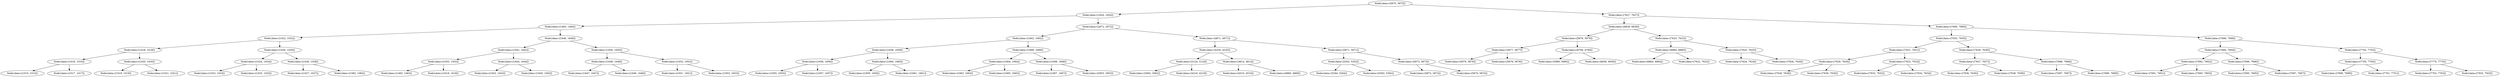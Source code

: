 digraph G{
2012174078 [label="Node{data=[5875, 5875]}"]
2012174078 -> 1340821974
1340821974 [label="Node{data=[1654, 1654]}"]
1340821974 -> 1637581121
1637581121 [label="Node{data=[1460, 1460]}"]
1637581121 -> 1419642666
1419642666 [label="Node{data=[1022, 1022]}"]
1419642666 -> 1506534369
1506534369 [label="Node{data=[1018, 1018]}"]
1506534369 -> 1287355631
1287355631 [label="Node{data=[1016, 1016]}"]
1287355631 -> 1905753520
1905753520 [label="Node{data=[1015, 1015]}"]
1287355631 -> 1427407871
1427407871 [label="Node{data=[1017, 1017]}"]
1506534369 -> 1397143127
1397143127 [label="Node{data=[1020, 1020]}"]
1397143127 -> 1141765332
1141765332 [label="Node{data=[1019, 1019]}"]
1397143127 -> 247294744
247294744 [label="Node{data=[1021, 1021]}"]
1419642666 -> 2135366219
2135366219 [label="Node{data=[1026, 1026]}"]
2135366219 -> 425066490
425066490 [label="Node{data=[1024, 1024]}"]
425066490 -> 844432208
844432208 [label="Node{data=[1023, 1023]}"]
425066490 -> 1465211817
1465211817 [label="Node{data=[1025, 1025]}"]
2135366219 -> 268928586
268928586 [label="Node{data=[1028, 1028]}"]
268928586 -> 639308191
639308191 [label="Node{data=[1027, 1027]}"]
268928586 -> 1011800463
1011800463 [label="Node{data=[1082, 1082]}"]
1637581121 -> 1094403516
1094403516 [label="Node{data=[1646, 1646]}"]
1094403516 -> 1839382023
1839382023 [label="Node{data=[1642, 1642]}"]
1839382023 -> 332123589
332123589 [label="Node{data=[1503, 1503]}"]
332123589 -> 1493433490
1493433490 [label="Node{data=[1483, 1483]}"]
332123589 -> 1108235435
1108235435 [label="Node{data=[1618, 1618]}"]
1839382023 -> 975476843
975476843 [label="Node{data=[1644, 1644]}"]
975476843 -> 2001522447
2001522447 [label="Node{data=[1643, 1643]}"]
975476843 -> 829245976
829245976 [label="Node{data=[1645, 1645]}"]
1094403516 -> 24574866
24574866 [label="Node{data=[1650, 1650]}"]
24574866 -> 521133079
521133079 [label="Node{data=[1648, 1648]}"]
521133079 -> 237653070
237653070 [label="Node{data=[1647, 1647]}"]
521133079 -> 1439492633
1439492633 [label="Node{data=[1649, 1649]}"]
24574866 -> 1674584409
1674584409 [label="Node{data=[1652, 1652]}"]
1674584409 -> 48150096
48150096 [label="Node{data=[1651, 1651]}"]
1674584409 -> 1581957753
1581957753 [label="Node{data=[1653, 1653]}"]
1340821974 -> 1826908043
1826908043 [label="Node{data=[2972, 2972]}"]
1826908043 -> 240929191
240929191 [label="Node{data=[1662, 1662]}"]
240929191 -> 2043085322
2043085322 [label="Node{data=[1658, 1658]}"]
2043085322 -> 1897291329
1897291329 [label="Node{data=[1656, 1656]}"]
1897291329 -> 1040295895
1040295895 [label="Node{data=[1655, 1655]}"]
1897291329 -> 1383907521
1383907521 [label="Node{data=[1657, 1657]}"]
2043085322 -> 334122966
334122966 [label="Node{data=[1660, 1660]}"]
334122966 -> 1347289020
1347289020 [label="Node{data=[1659, 1659]}"]
334122966 -> 1665258877
1665258877 [label="Node{data=[1661, 1661]}"]
240929191 -> 1469016860
1469016860 [label="Node{data=[1666, 1666]}"]
1469016860 -> 375003844
375003844 [label="Node{data=[1664, 1664]}"]
375003844 -> 701867948
701867948 [label="Node{data=[1663, 1663]}"]
375003844 -> 1146250710
1146250710 [label="Node{data=[1665, 1665]}"]
1469016860 -> 1747526091
1747526091 [label="Node{data=[1668, 1668]}"]
1747526091 -> 786668080
786668080 [label="Node{data=[1667, 1667]}"]
1747526091 -> 705671303
705671303 [label="Node{data=[2953, 2953]}"]
1826908043 -> 2099518661
2099518661 [label="Node{data=[4871, 4871]}"]
2099518661 -> 1545752019
1545752019 [label="Node{data=[4220, 4220]}"]
1545752019 -> 1847750269
1847750269 [label="Node{data=[3124, 3124]}"]
1847750269 -> 972972214
972972214 [label="Node{data=[3062, 3062]}"]
1847750269 -> 1684115832
1684115832 [label="Node{data=[4219, 4219]}"]
1545752019 -> 711132402
711132402 [label="Node{data=[4814, 4814]}"]
711132402 -> 1464849989
1464849989 [label="Node{data=[4510, 4510]}"]
711132402 -> 494860234
494860234 [label="Node{data=[4869, 4869]}"]
2099518661 -> 1979473740
1979473740 [label="Node{data=[5871, 5871]}"]
1979473740 -> 1200263573
1200263573 [label="Node{data=[5352, 5352]}"]
1200263573 -> 1851689695
1851689695 [label="Node{data=[5264, 5264]}"]
1200263573 -> 83161209
83161209 [label="Node{data=[5362, 5362]}"]
1979473740 -> 333830548
333830548 [label="Node{data=[5873, 5873]}"]
333830548 -> 7402564
7402564 [label="Node{data=[5872, 5872]}"]
333830548 -> 442666727
442666727 [label="Node{data=[5874, 5874]}"]
2012174078 -> 959890154
959890154 [label="Node{data=[7627, 7627]}"]
959890154 -> 77763873
77763873 [label="Node{data=[6839, 6839]}"]
77763873 -> 66552613
66552613 [label="Node{data=[5879, 5879]}"]
66552613 -> 233578506
233578506 [label="Node{data=[5877, 5877]}"]
233578506 -> 37917391
37917391 [label="Node{data=[5876, 5876]}"]
233578506 -> 316216379
316216379 [label="Node{data=[5878, 5878]}"]
66552613 -> 763909102
763909102 [label="Node{data=[6769, 6769]}"]
763909102 -> 1091099173
1091099173 [label="Node{data=[5880, 5880]}"]
763909102 -> 1464532001
1464532001 [label="Node{data=[6836, 6836]}"]
77763873 -> 233325119
233325119 [label="Node{data=[7623, 7623]}"]
233325119 -> 1645242191
1645242191 [label="Node{data=[6880, 6880]}"]
1645242191 -> 1699627226
1699627226 [label="Node{data=[6864, 6864]}"]
1645242191 -> 1709507494
1709507494 [label="Node{data=[7622, 7622]}"]
233325119 -> 718494879
718494879 [label="Node{data=[7625, 7625]}"]
718494879 -> 1259891861
1259891861 [label="Node{data=[7624, 7624]}"]
718494879 -> 1556590012
1556590012 [label="Node{data=[7626, 7626]}"]
959890154 -> 301100465
301100465 [label="Node{data=[7690, 7690]}"]
301100465 -> 561376436
561376436 [label="Node{data=[7635, 7635]}"]
561376436 -> 687952075
687952075 [label="Node{data=[7631, 7631]}"]
687952075 -> 1221243418
1221243418 [label="Node{data=[7629, 7629]}"]
1221243418 -> 1247265111
1247265111 [label="Node{data=[7628, 7628]}"]
1221243418 -> 1154061541
1154061541 [label="Node{data=[7630, 7630]}"]
687952075 -> 1735197631
1735197631 [label="Node{data=[7633, 7633]}"]
1735197631 -> 2049582890
2049582890 [label="Node{data=[7632, 7632]}"]
1735197631 -> 243473473
243473473 [label="Node{data=[7634, 7634]}"]
561376436 -> 107335624
107335624 [label="Node{data=[7639, 7639]}"]
107335624 -> 161109056
161109056 [label="Node{data=[7637, 7637]}"]
161109056 -> 572666158
572666158 [label="Node{data=[7636, 7636]}"]
161109056 -> 878006335
878006335 [label="Node{data=[7638, 7638]}"]
107335624 -> 484889330
484889330 [label="Node{data=[7688, 7688]}"]
484889330 -> 1191558522
1191558522 [label="Node{data=[7687, 7687]}"]
484889330 -> 1948078069
1948078069 [label="Node{data=[7689, 7689]}"]
301100465 -> 1792490977
1792490977 [label="Node{data=[7698, 7698]}"]
1792490977 -> 1082917643
1082917643 [label="Node{data=[7694, 7694]}"]
1082917643 -> 713590797
713590797 [label="Node{data=[7692, 7692]}"]
713590797 -> 880023630
880023630 [label="Node{data=[7691, 7691]}"]
713590797 -> 1738478356
1738478356 [label="Node{data=[7693, 7693]}"]
1082917643 -> 1194049719
1194049719 [label="Node{data=[7696, 7696]}"]
1194049719 -> 688779455
688779455 [label="Node{data=[7695, 7695]}"]
1194049719 -> 1026501560
1026501560 [label="Node{data=[7697, 7697]}"]
1792490977 -> 574064826
574064826 [label="Node{data=[7702, 7702]}"]
574064826 -> 998296115
998296115 [label="Node{data=[7700, 7700]}"]
998296115 -> 2102283764
2102283764 [label="Node{data=[7699, 7699]}"]
998296115 -> 972610318
972610318 [label="Node{data=[7701, 7701]}"]
574064826 -> 664069843
664069843 [label="Node{data=[7770, 7770]}"]
664069843 -> 444100928
444100928 [label="Node{data=[7703, 7703]}"]
664069843 -> 358002198
358002198 [label="Node{data=[7925, 7925]}"]
}